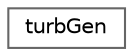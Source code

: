 digraph "Graphical Class Hierarchy"
{
 // LATEX_PDF_SIZE
  bgcolor="transparent";
  edge [fontname=Helvetica,fontsize=10,labelfontname=Helvetica,labelfontsize=10];
  node [fontname=Helvetica,fontsize=10,shape=box,height=0.2,width=0.4];
  rankdir="LR";
  Node0 [id="Node000000",label="turbGen",height=0.2,width=0.4,color="grey40", fillcolor="white", style="filled",URL="$classFoam_1_1turbGen.html",tooltip="Generate a turbulent velocity field conforming to a given energy spectrum and being divergence free."];
}
